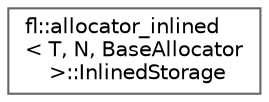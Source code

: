 digraph "Graphical Class Hierarchy"
{
 // INTERACTIVE_SVG=YES
 // LATEX_PDF_SIZE
  bgcolor="transparent";
  edge [fontname=Helvetica,fontsize=10,labelfontname=Helvetica,labelfontsize=10];
  node [fontname=Helvetica,fontsize=10,shape=box,height=0.2,width=0.4];
  rankdir="LR";
  Node0 [id="Node000000",label="fl::allocator_inlined\l\< T, N, BaseAllocator\l \>::InlinedStorage",height=0.2,width=0.4,color="grey40", fillcolor="white", style="filled",URL="$dc/d89/structfl_1_1allocator__inlined_1_1_inlined_storage.html",tooltip=" "];
}
